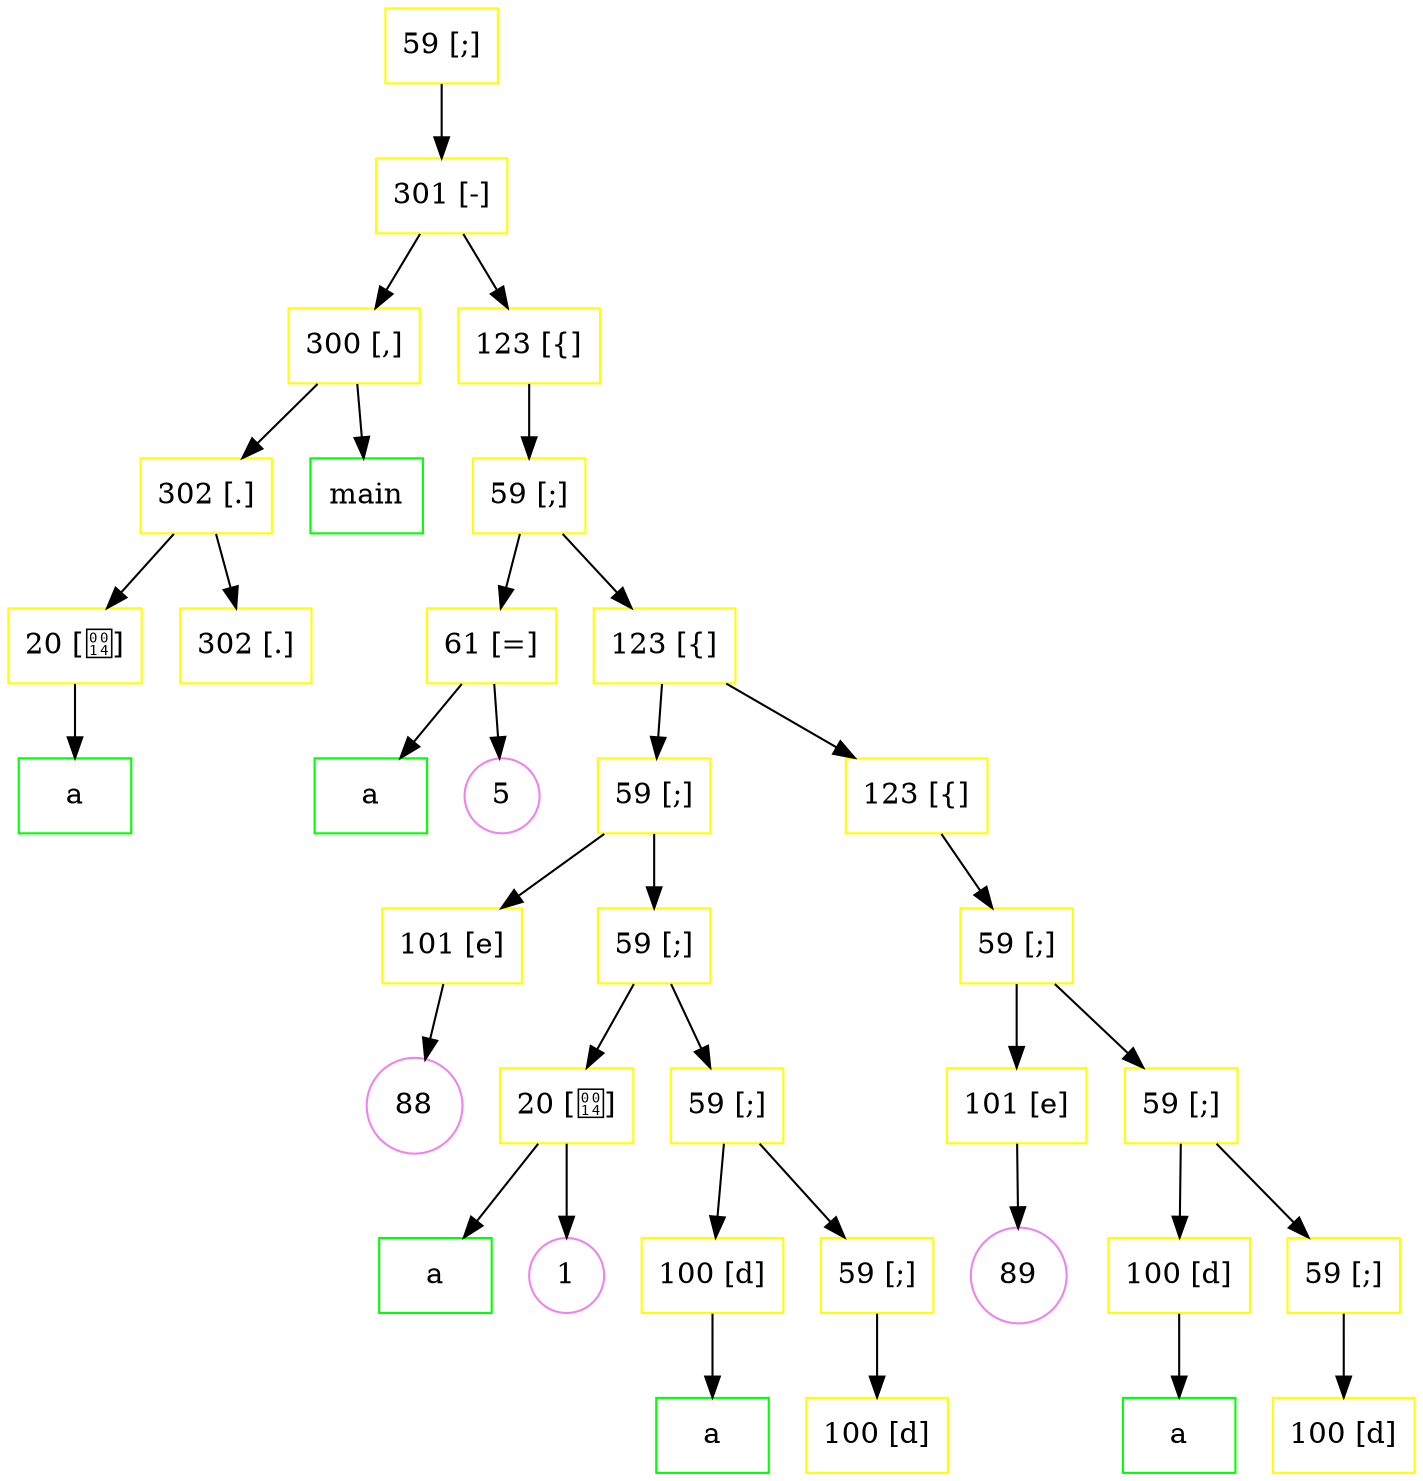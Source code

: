 digraph list {rankdir="UD";
"node_0x556adc629180" [label="59 [;]" shape=box color=yellow]
"node_0x556adc629180" -> "node_0x556adc629150"
"node_0x556adc629150" [label="301 [-]" shape=box color=yellow]
"node_0x556adc629150" -> "node_0x556adc628c10"
"node_0x556adc628c10" [label="300 [,]" shape=box color=yellow]
"node_0x556adc628c10" -> "node_0x556adc628b50"
"node_0x556adc628b50" [label="302 [.]" shape=box color=yellow]
"node_0x556adc628b50" -> "node_0x556adc628bb0"
"node_0x556adc628bb0" [label="20 []" shape=box color=yellow]
"node_0x556adc628bb0" -> "node_0x556adc628b80"
"node_0x556adc628b80" [label="a" shape=box color=green]
"node_0x556adc628b50" -> "node_0x556adc628be0"
"node_0x556adc628be0" [label="302 [.]" shape=box color=yellow]
"node_0x556adc628c10" -> "node_0x556adc628b20"
"node_0x556adc628b20" [label="main" shape=box color=green]
"node_0x556adc629150" -> "node_0x556adc628c40"
"node_0x556adc628c40" [label="123 [{]" shape=box color=yellow]
"node_0x556adc628c40" -> "node_0x556adc628d00"
"node_0x556adc628d00" [label="59 [;]" shape=box color=yellow]
"node_0x556adc628d00" -> "node_0x556adc628cd0"
"node_0x556adc628cd0" [label="61 [=]" shape=box color=yellow]
"node_0x556adc628cd0" -> "node_0x556adc628c70"
"node_0x556adc628c70" [label="a" shape=box color=green]
"node_0x556adc628cd0" -> "node_0x556adc628ca0"
"node_0x556adc628ca0" [label="5" shape=circle color=violet]
"node_0x556adc628d00" -> "node_0x556adc628d30"
"node_0x556adc628d30" [label="123 [{]" shape=box color=yellow]
"node_0x556adc628d30" -> "node_0x556adc628dc0"
"node_0x556adc628dc0" [label="59 [;]" shape=box color=yellow]
"node_0x556adc628dc0" -> "node_0x556adc628d90"
"node_0x556adc628d90" [label="101 [e]" shape=box color=yellow]
"node_0x556adc628d90" -> "node_0x556adc628d60"
"node_0x556adc628d60" [label="88" shape=circle color=violet]
"node_0x556adc628dc0" -> "node_0x556adc628e80"
"node_0x556adc628e80" [label="59 [;]" shape=box color=yellow]
"node_0x556adc628e80" -> "node_0x556adc628e20"
"node_0x556adc628e20" [label="20 []" shape=box color=yellow]
"node_0x556adc628e20" -> "node_0x556adc628df0"
"node_0x556adc628df0" [label="a" shape=box color=green]
"node_0x556adc628e20" -> "node_0x556adc628e50"
"node_0x556adc628e50" [label="1" shape=circle color=violet]
"node_0x556adc628e80" -> "node_0x556adc628f10"
"node_0x556adc628f10" [label="59 [;]" shape=box color=yellow]
"node_0x556adc628f10" -> "node_0x556adc628ee0"
"node_0x556adc628ee0" [label="100 [d]" shape=box color=yellow]
"node_0x556adc628ee0" -> "node_0x556adc628eb0"
"node_0x556adc628eb0" [label="a" shape=box color=green]
"node_0x556adc628f10" -> "node_0x556adc628f70"
"node_0x556adc628f70" [label="59 [;]" shape=box color=yellow]
"node_0x556adc628f70" -> "node_0x556adc628f40"
"node_0x556adc628f40" [label="100 [d]" shape=box color=yellow]
"node_0x556adc628d30" -> "node_0x556adc628fa0"
"node_0x556adc628fa0" [label="123 [{]" shape=box color=yellow]
"node_0x556adc628fa0" -> "node_0x556adc629030"
"node_0x556adc629030" [label="59 [;]" shape=box color=yellow]
"node_0x556adc629030" -> "node_0x556adc629000"
"node_0x556adc629000" [label="101 [e]" shape=box color=yellow]
"node_0x556adc629000" -> "node_0x556adc628fd0"
"node_0x556adc628fd0" [label="89" shape=circle color=violet]
"node_0x556adc629030" -> "node_0x556adc6290c0"
"node_0x556adc6290c0" [label="59 [;]" shape=box color=yellow]
"node_0x556adc6290c0" -> "node_0x556adc629090"
"node_0x556adc629090" [label="100 [d]" shape=box color=yellow]
"node_0x556adc629090" -> "node_0x556adc629060"
"node_0x556adc629060" [label="a" shape=box color=green]
"node_0x556adc6290c0" -> "node_0x556adc629120"
"node_0x556adc629120" [label="59 [;]" shape=box color=yellow]
"node_0x556adc629120" -> "node_0x556adc6290f0"
"node_0x556adc6290f0" [label="100 [d]" shape=box color=yellow]
}
